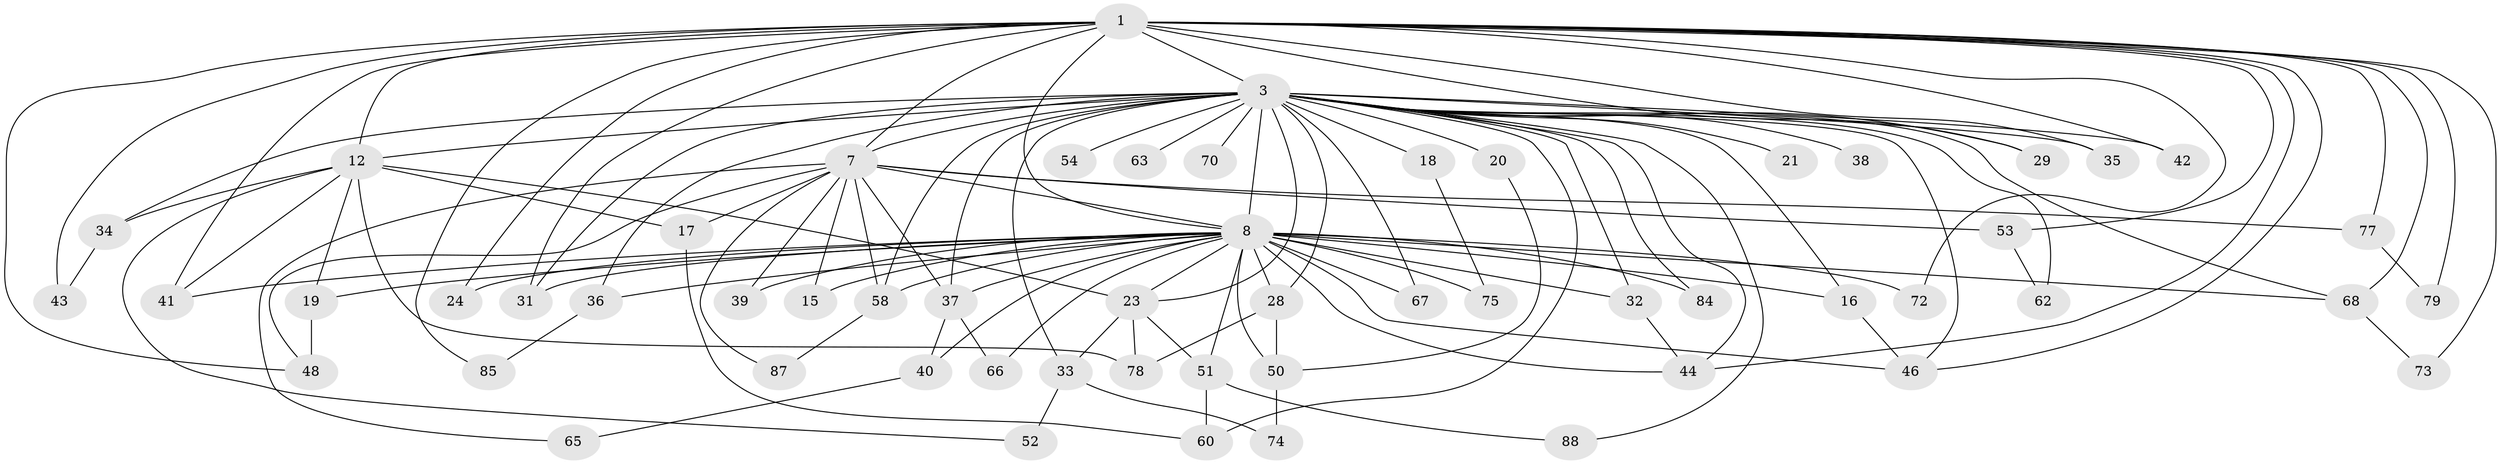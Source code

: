 // original degree distribution, {15: 0.008695652173913044, 18: 0.034782608695652174, 20: 0.008695652173913044, 28: 0.008695652173913044, 22: 0.008695652173913044, 19: 0.008695652173913044, 30: 0.008695652173913044, 4: 0.11304347826086956, 13: 0.008695652173913044, 7: 0.008695652173913044, 11: 0.008695652173913044, 2: 0.5130434782608696, 3: 0.21739130434782608, 8: 0.008695652173913044, 5: 0.034782608695652174}
// Generated by graph-tools (version 1.1) at 2025/13/03/09/25 04:13:48]
// undirected, 57 vertices, 119 edges
graph export_dot {
graph [start="1"]
  node [color=gray90,style=filled];
  1 [super="+2"];
  3 [super="+89+22+4+11+14+13+6+55"];
  7 [super="+83"];
  8 [super="+86+30+25+9"];
  12 [super="+95"];
  15;
  16;
  17;
  18;
  19;
  20;
  21;
  23;
  24;
  28;
  29;
  31 [super="+94+80"];
  32;
  33;
  34;
  35;
  36;
  37;
  38;
  39;
  40;
  41 [super="+45"];
  42 [super="+91"];
  43;
  44 [super="+97+108"];
  46 [super="+93"];
  48 [super="+100"];
  50 [super="+82"];
  51;
  52;
  53;
  54;
  58 [super="+106+113"];
  60 [super="+103"];
  62;
  63;
  65;
  66;
  67;
  68 [super="+114"];
  70;
  72;
  73;
  74;
  75;
  77;
  78 [super="+107"];
  79;
  84;
  85;
  87;
  88;
  1 -- 3 [weight=13];
  1 -- 7 [weight=3];
  1 -- 8 [weight=11];
  1 -- 35;
  1 -- 68;
  1 -- 72;
  1 -- 73;
  1 -- 79;
  1 -- 12 [weight=4];
  1 -- 77;
  1 -- 85;
  1 -- 24;
  1 -- 29;
  1 -- 41;
  1 -- 42;
  1 -- 43;
  1 -- 44;
  1 -- 46;
  1 -- 48;
  1 -- 53;
  1 -- 31;
  3 -- 7 [weight=4];
  3 -- 8 [weight=22];
  3 -- 18 [weight=2];
  3 -- 44;
  3 -- 60;
  3 -- 67;
  3 -- 38 [weight=2];
  3 -- 16 [weight=2];
  3 -- 28;
  3 -- 31;
  3 -- 68;
  3 -- 54 [weight=2];
  3 -- 32;
  3 -- 33;
  3 -- 34;
  3 -- 46;
  3 -- 20 [weight=2];
  3 -- 21 [weight=2];
  3 -- 62;
  3 -- 63 [weight=2];
  3 -- 84;
  3 -- 70 [weight=2];
  3 -- 88;
  3 -- 12;
  3 -- 23 [weight=2];
  3 -- 29;
  3 -- 35;
  3 -- 36;
  3 -- 37;
  3 -- 42 [weight=3];
  3 -- 58;
  7 -- 8 [weight=4];
  7 -- 15;
  7 -- 17;
  7 -- 37;
  7 -- 39;
  7 -- 48;
  7 -- 53;
  7 -- 65;
  7 -- 77;
  7 -- 87;
  7 -- 58;
  8 -- 19 [weight=2];
  8 -- 24;
  8 -- 39;
  8 -- 51;
  8 -- 75;
  8 -- 58;
  8 -- 41;
  8 -- 23;
  8 -- 28 [weight=2];
  8 -- 68;
  8 -- 66;
  8 -- 67;
  8 -- 72;
  8 -- 15;
  8 -- 16;
  8 -- 84;
  8 -- 31;
  8 -- 32;
  8 -- 36;
  8 -- 37;
  8 -- 40;
  8 -- 44;
  8 -- 46;
  8 -- 50;
  12 -- 17;
  12 -- 19;
  12 -- 23 [weight=2];
  12 -- 34;
  12 -- 41;
  12 -- 52;
  12 -- 78;
  16 -- 46;
  17 -- 60;
  18 -- 75;
  19 -- 48;
  20 -- 50;
  23 -- 33;
  23 -- 51;
  23 -- 78;
  28 -- 50;
  28 -- 78;
  32 -- 44;
  33 -- 52;
  33 -- 74;
  34 -- 43;
  36 -- 85;
  37 -- 40;
  37 -- 66;
  40 -- 65;
  50 -- 74;
  51 -- 60;
  51 -- 88;
  53 -- 62;
  58 -- 87;
  68 -- 73;
  77 -- 79;
}
